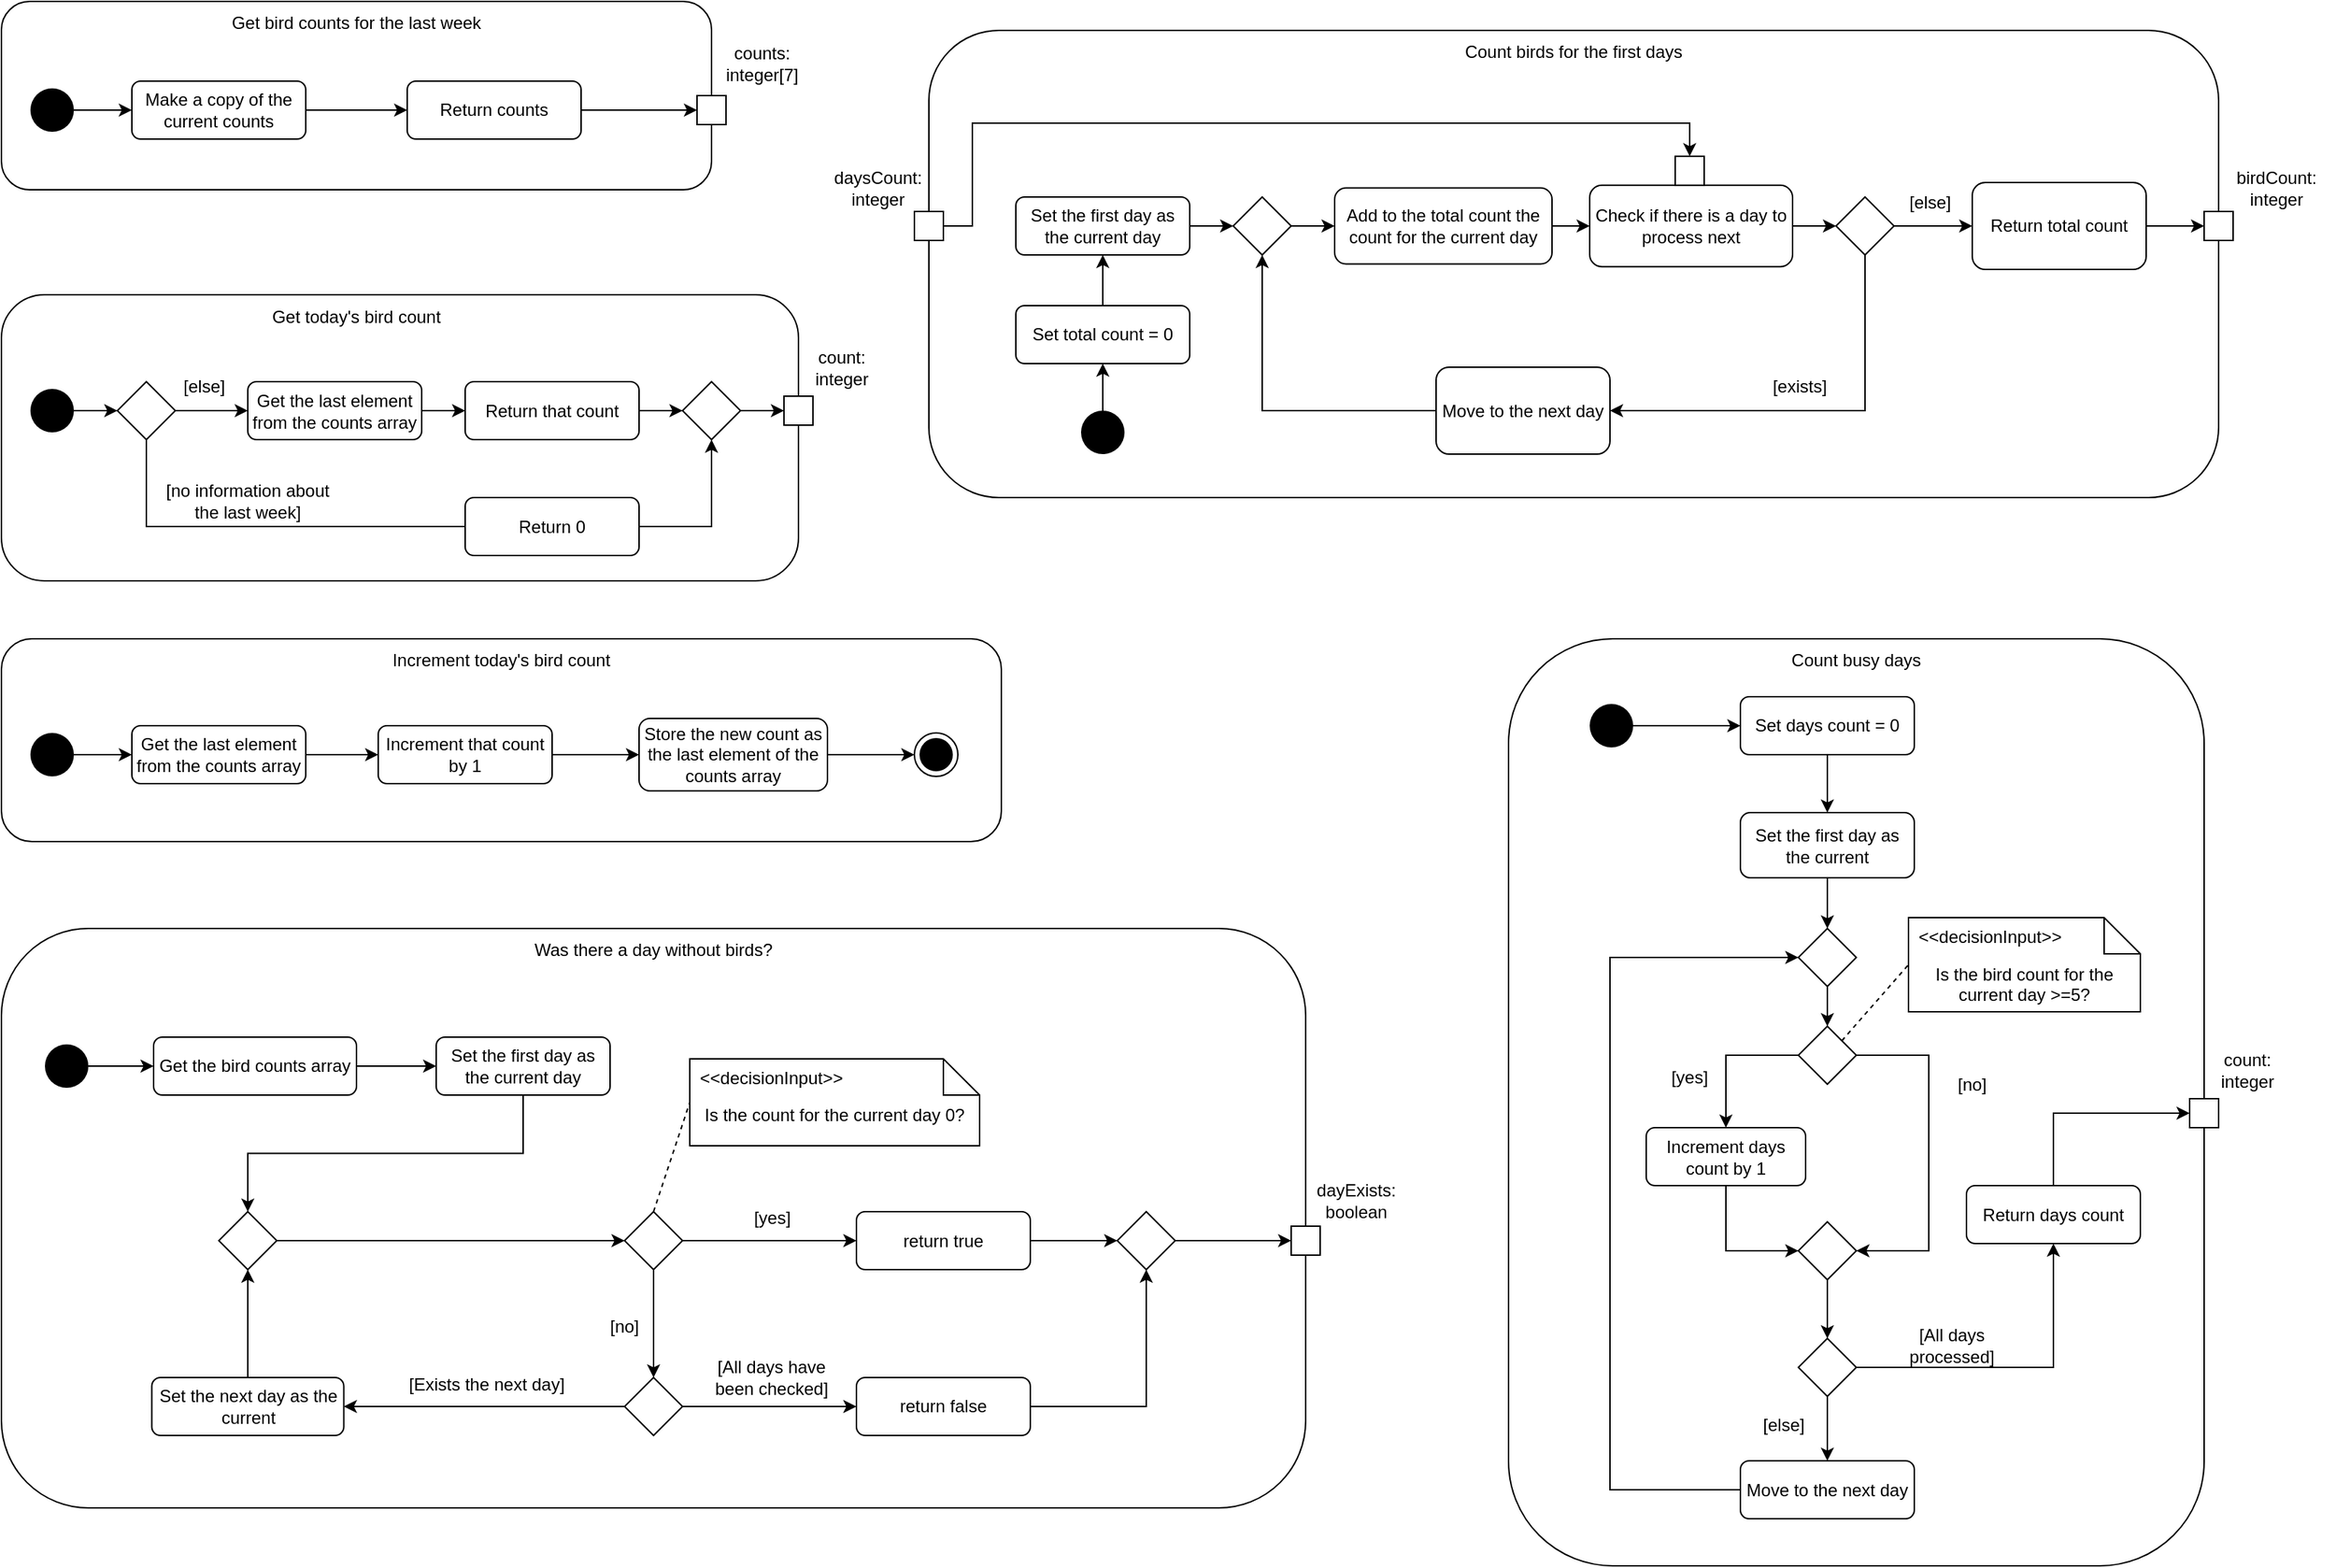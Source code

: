 <mxfile version="18.0.6" type="device"><diagram id="8IYMz5GVCgHWSFKrkh68" name="Activity Diagrams"><mxGraphModel dx="1102" dy="807" grid="1" gridSize="10" guides="1" tooltips="1" connect="1" arrows="1" fold="1" page="1" pageScale="1" pageWidth="1654" pageHeight="1169" math="0" shadow="0"><root><mxCell id="0"/><mxCell id="1" parent="0"/><mxCell id="TyOBPzglEL112IrlDESC-1" value="" style="rounded=1;whiteSpace=wrap;html=1;" vertex="1" parent="1"><mxGeometry x="40" y="40" width="490" height="130" as="geometry"/></mxCell><mxCell id="TyOBPzglEL112IrlDESC-2" value="Get bird counts for the last week" style="text;html=1;strokeColor=none;fillColor=none;align=center;verticalAlign=middle;whiteSpace=wrap;rounded=0;" vertex="1" parent="1"><mxGeometry x="40" y="40" width="490" height="30" as="geometry"/></mxCell><mxCell id="TyOBPzglEL112IrlDESC-8" style="edgeStyle=orthogonalEdgeStyle;rounded=0;orthogonalLoop=1;jettySize=auto;html=1;exitX=1;exitY=0.5;exitDx=0;exitDy=0;entryX=0;entryY=0.5;entryDx=0;entryDy=0;" edge="1" parent="1" source="TyOBPzglEL112IrlDESC-4" target="TyOBPzglEL112IrlDESC-7"><mxGeometry relative="1" as="geometry"/></mxCell><mxCell id="TyOBPzglEL112IrlDESC-4" value="Make a copy of the current counts" style="rounded=1;whiteSpace=wrap;html=1;" vertex="1" parent="1"><mxGeometry x="130" y="95" width="120" height="40" as="geometry"/></mxCell><mxCell id="TyOBPzglEL112IrlDESC-6" style="edgeStyle=orthogonalEdgeStyle;rounded=0;orthogonalLoop=1;jettySize=auto;html=1;" edge="1" parent="1" source="TyOBPzglEL112IrlDESC-5" target="TyOBPzglEL112IrlDESC-4"><mxGeometry relative="1" as="geometry"/></mxCell><mxCell id="TyOBPzglEL112IrlDESC-5" value="" style="ellipse;fillColor=#000000;strokeColor=none;" vertex="1" parent="1"><mxGeometry x="60" y="100" width="30" height="30" as="geometry"/></mxCell><mxCell id="TyOBPzglEL112IrlDESC-10" style="edgeStyle=orthogonalEdgeStyle;rounded=0;orthogonalLoop=1;jettySize=auto;html=1;exitX=1;exitY=0.5;exitDx=0;exitDy=0;entryX=0;entryY=0.5;entryDx=0;entryDy=0;" edge="1" parent="1" source="TyOBPzglEL112IrlDESC-7" target="TyOBPzglEL112IrlDESC-9"><mxGeometry relative="1" as="geometry"/></mxCell><mxCell id="TyOBPzglEL112IrlDESC-7" value="Return counts" style="rounded=1;whiteSpace=wrap;html=1;" vertex="1" parent="1"><mxGeometry x="320" y="95" width="120" height="40" as="geometry"/></mxCell><mxCell id="TyOBPzglEL112IrlDESC-9" value="" style="whiteSpace=wrap;html=1;aspect=fixed;" vertex="1" parent="1"><mxGeometry x="520" y="105" width="20" height="20" as="geometry"/></mxCell><mxCell id="TyOBPzglEL112IrlDESC-11" value="counts: integer[7]" style="text;html=1;strokeColor=none;fillColor=none;align=center;verticalAlign=middle;whiteSpace=wrap;rounded=0;" vertex="1" parent="1"><mxGeometry x="530" y="60" width="70" height="45" as="geometry"/></mxCell><mxCell id="TyOBPzglEL112IrlDESC-12" value="" style="rounded=1;whiteSpace=wrap;html=1;" vertex="1" parent="1"><mxGeometry x="40" y="242.5" width="550" height="197.5" as="geometry"/></mxCell><mxCell id="TyOBPzglEL112IrlDESC-17" style="edgeStyle=orthogonalEdgeStyle;rounded=0;orthogonalLoop=1;jettySize=auto;html=1;exitX=1;exitY=0.5;exitDx=0;exitDy=0;entryX=0;entryY=0.5;entryDx=0;entryDy=0;" edge="1" parent="1" source="TyOBPzglEL112IrlDESC-13" target="TyOBPzglEL112IrlDESC-16"><mxGeometry relative="1" as="geometry"/></mxCell><mxCell id="TyOBPzglEL112IrlDESC-13" value="Get the last element from the counts array" style="rounded=1;whiteSpace=wrap;html=1;" vertex="1" parent="1"><mxGeometry x="210" y="302.5" width="120" height="40" as="geometry"/></mxCell><mxCell id="TyOBPzglEL112IrlDESC-166" style="edgeStyle=orthogonalEdgeStyle;rounded=0;orthogonalLoop=1;jettySize=auto;html=1;exitX=1;exitY=0.5;exitDx=0;exitDy=0;entryX=0;entryY=0.5;entryDx=0;entryDy=0;" edge="1" parent="1" source="TyOBPzglEL112IrlDESC-14" target="TyOBPzglEL112IrlDESC-164"><mxGeometry relative="1" as="geometry"/></mxCell><mxCell id="TyOBPzglEL112IrlDESC-14" value="" style="ellipse;fillColor=#000000;strokeColor=none;" vertex="1" parent="1"><mxGeometry x="60" y="307.5" width="30" height="30" as="geometry"/></mxCell><mxCell id="TyOBPzglEL112IrlDESC-23" style="edgeStyle=orthogonalEdgeStyle;rounded=0;orthogonalLoop=1;jettySize=auto;html=1;exitX=1;exitY=0.5;exitDx=0;exitDy=0;entryX=0;entryY=0.5;entryDx=0;entryDy=0;entryPerimeter=0;" edge="1" parent="1" source="TyOBPzglEL112IrlDESC-160" target="TyOBPzglEL112IrlDESC-21"><mxGeometry relative="1" as="geometry"><mxPoint x="520" y="322.5" as="sourcePoint"/></mxGeometry></mxCell><mxCell id="TyOBPzglEL112IrlDESC-163" style="edgeStyle=orthogonalEdgeStyle;rounded=0;orthogonalLoop=1;jettySize=auto;html=1;exitX=1;exitY=0.5;exitDx=0;exitDy=0;entryX=0;entryY=0.5;entryDx=0;entryDy=0;" edge="1" parent="1" source="TyOBPzglEL112IrlDESC-16" target="TyOBPzglEL112IrlDESC-160"><mxGeometry relative="1" as="geometry"/></mxCell><mxCell id="TyOBPzglEL112IrlDESC-16" value="Return that count" style="rounded=1;whiteSpace=wrap;html=1;" vertex="1" parent="1"><mxGeometry x="360" y="302.5" width="120" height="40" as="geometry"/></mxCell><mxCell id="TyOBPzglEL112IrlDESC-21" value="" style="whiteSpace=wrap;html=1;aspect=fixed;" vertex="1" parent="1"><mxGeometry x="580" y="312.5" width="20" height="20" as="geometry"/></mxCell><mxCell id="TyOBPzglEL112IrlDESC-22" value="count: integer" style="text;html=1;strokeColor=none;fillColor=none;align=center;verticalAlign=middle;whiteSpace=wrap;rounded=0;" vertex="1" parent="1"><mxGeometry x="590" y="272.5" width="60" height="40" as="geometry"/></mxCell><mxCell id="TyOBPzglEL112IrlDESC-24" value="Get today's bird count" style="text;html=1;strokeColor=none;fillColor=none;align=center;verticalAlign=middle;whiteSpace=wrap;rounded=0;" vertex="1" parent="1"><mxGeometry x="40" y="242.5" width="490" height="30" as="geometry"/></mxCell><mxCell id="TyOBPzglEL112IrlDESC-25" value="" style="rounded=1;whiteSpace=wrap;html=1;" vertex="1" parent="1"><mxGeometry x="40" y="480" width="690" height="140" as="geometry"/></mxCell><mxCell id="TyOBPzglEL112IrlDESC-26" value="Increment today's bird count" style="text;html=1;strokeColor=none;fillColor=none;align=center;verticalAlign=middle;whiteSpace=wrap;rounded=0;" vertex="1" parent="1"><mxGeometry x="40" y="480" width="690" height="30" as="geometry"/></mxCell><mxCell id="TyOBPzglEL112IrlDESC-33" style="edgeStyle=orthogonalEdgeStyle;rounded=0;orthogonalLoop=1;jettySize=auto;html=1;exitX=1;exitY=0.5;exitDx=0;exitDy=0;entryX=0;entryY=0.5;entryDx=0;entryDy=0;" edge="1" parent="1" source="TyOBPzglEL112IrlDESC-27" target="TyOBPzglEL112IrlDESC-28"><mxGeometry relative="1" as="geometry"/></mxCell><mxCell id="TyOBPzglEL112IrlDESC-27" value="" style="ellipse;fillColor=#000000;strokeColor=none;" vertex="1" parent="1"><mxGeometry x="60" y="545" width="30" height="30" as="geometry"/></mxCell><mxCell id="TyOBPzglEL112IrlDESC-31" style="edgeStyle=orthogonalEdgeStyle;rounded=0;orthogonalLoop=1;jettySize=auto;html=1;exitX=1;exitY=0.5;exitDx=0;exitDy=0;entryX=0;entryY=0.5;entryDx=0;entryDy=0;" edge="1" parent="1" source="TyOBPzglEL112IrlDESC-28" target="TyOBPzglEL112IrlDESC-29"><mxGeometry relative="1" as="geometry"/></mxCell><mxCell id="TyOBPzglEL112IrlDESC-28" value="Get the last element from the counts array" style="rounded=1;whiteSpace=wrap;html=1;" vertex="1" parent="1"><mxGeometry x="130" y="540" width="120" height="40" as="geometry"/></mxCell><mxCell id="TyOBPzglEL112IrlDESC-32" style="edgeStyle=orthogonalEdgeStyle;rounded=0;orthogonalLoop=1;jettySize=auto;html=1;exitX=1;exitY=0.5;exitDx=0;exitDy=0;entryX=0;entryY=0.5;entryDx=0;entryDy=0;" edge="1" parent="1" source="TyOBPzglEL112IrlDESC-29" target="TyOBPzglEL112IrlDESC-30"><mxGeometry relative="1" as="geometry"/></mxCell><mxCell id="TyOBPzglEL112IrlDESC-29" value="Increment that count by 1" style="rounded=1;whiteSpace=wrap;html=1;" vertex="1" parent="1"><mxGeometry x="300" y="540" width="120" height="40" as="geometry"/></mxCell><mxCell id="TyOBPzglEL112IrlDESC-35" style="edgeStyle=orthogonalEdgeStyle;rounded=0;orthogonalLoop=1;jettySize=auto;html=1;exitX=1;exitY=0.5;exitDx=0;exitDy=0;entryX=0;entryY=0.5;entryDx=0;entryDy=0;" edge="1" parent="1" source="TyOBPzglEL112IrlDESC-30" target="TyOBPzglEL112IrlDESC-37"><mxGeometry relative="1" as="geometry"><mxPoint x="680" y="560" as="targetPoint"/></mxGeometry></mxCell><mxCell id="TyOBPzglEL112IrlDESC-30" value="Store the new count as the last element of the counts array" style="rounded=1;whiteSpace=wrap;html=1;" vertex="1" parent="1"><mxGeometry x="480" y="535" width="130" height="50" as="geometry"/></mxCell><mxCell id="TyOBPzglEL112IrlDESC-37" value="" style="ellipse;html=1;shape=endState;fillColor=#000000;strokeColor=#000000;" vertex="1" parent="1"><mxGeometry x="670" y="545" width="30" height="30" as="geometry"/></mxCell><mxCell id="TyOBPzglEL112IrlDESC-38" value="" style="rounded=1;whiteSpace=wrap;html=1;" vertex="1" parent="1"><mxGeometry x="40" y="680" width="900" height="400" as="geometry"/></mxCell><mxCell id="TyOBPzglEL112IrlDESC-69" style="edgeStyle=orthogonalEdgeStyle;rounded=0;orthogonalLoop=1;jettySize=auto;html=1;exitX=1;exitY=0.5;exitDx=0;exitDy=0;entryX=0;entryY=0.5;entryDx=0;entryDy=0;" edge="1" parent="1" source="TyOBPzglEL112IrlDESC-39" target="TyOBPzglEL112IrlDESC-43"><mxGeometry relative="1" as="geometry"/></mxCell><mxCell id="TyOBPzglEL112IrlDESC-39" value="Get the bird counts array" style="rounded=1;whiteSpace=wrap;html=1;" vertex="1" parent="1"><mxGeometry x="145" y="755" width="140" height="40" as="geometry"/></mxCell><mxCell id="TyOBPzglEL112IrlDESC-41" style="edgeStyle=orthogonalEdgeStyle;rounded=0;orthogonalLoop=1;jettySize=auto;html=1;exitX=1;exitY=0.5;exitDx=0;exitDy=0;entryX=0;entryY=0.5;entryDx=0;entryDy=0;" edge="1" parent="1" source="TyOBPzglEL112IrlDESC-40" target="TyOBPzglEL112IrlDESC-39"><mxGeometry relative="1" as="geometry"/></mxCell><mxCell id="TyOBPzglEL112IrlDESC-40" value="" style="ellipse;fillColor=#000000;strokeColor=none;" vertex="1" parent="1"><mxGeometry x="70" y="760" width="30" height="30" as="geometry"/></mxCell><mxCell id="TyOBPzglEL112IrlDESC-42" value="Was there a day without birds?" style="text;html=1;strokeColor=none;fillColor=none;align=center;verticalAlign=middle;whiteSpace=wrap;rounded=0;" vertex="1" parent="1"><mxGeometry x="40" y="680" width="900" height="30" as="geometry"/></mxCell><mxCell id="TyOBPzglEL112IrlDESC-60" style="edgeStyle=orthogonalEdgeStyle;rounded=0;orthogonalLoop=1;jettySize=auto;html=1;exitX=0.5;exitY=1;exitDx=0;exitDy=0;entryX=0.5;entryY=0;entryDx=0;entryDy=0;" edge="1" parent="1" source="TyOBPzglEL112IrlDESC-43" target="TyOBPzglEL112IrlDESC-57"><mxGeometry relative="1" as="geometry"/></mxCell><mxCell id="TyOBPzglEL112IrlDESC-43" value="Set the first day as the current day" style="rounded=1;whiteSpace=wrap;html=1;" vertex="1" parent="1"><mxGeometry x="340" y="755" width="120" height="40" as="geometry"/></mxCell><mxCell id="TyOBPzglEL112IrlDESC-47" style="edgeStyle=orthogonalEdgeStyle;rounded=0;orthogonalLoop=1;jettySize=auto;html=1;exitX=1;exitY=0.5;exitDx=0;exitDy=0;entryX=0;entryY=0.5;entryDx=0;entryDy=0;" edge="1" parent="1" source="TyOBPzglEL112IrlDESC-45" target="TyOBPzglEL112IrlDESC-46"><mxGeometry relative="1" as="geometry"/></mxCell><mxCell id="TyOBPzglEL112IrlDESC-54" style="edgeStyle=orthogonalEdgeStyle;rounded=0;orthogonalLoop=1;jettySize=auto;html=1;exitX=0.5;exitY=1;exitDx=0;exitDy=0;entryX=0.5;entryY=0;entryDx=0;entryDy=0;" edge="1" parent="1" source="TyOBPzglEL112IrlDESC-45" target="TyOBPzglEL112IrlDESC-63"><mxGeometry relative="1" as="geometry"/></mxCell><mxCell id="TyOBPzglEL112IrlDESC-45" value="" style="rhombus;whiteSpace=wrap;html=1;" vertex="1" parent="1"><mxGeometry x="470" y="875.5" width="40" height="40" as="geometry"/></mxCell><mxCell id="TyOBPzglEL112IrlDESC-72" style="edgeStyle=orthogonalEdgeStyle;rounded=0;orthogonalLoop=1;jettySize=auto;html=1;exitX=1;exitY=0.5;exitDx=0;exitDy=0;entryX=0;entryY=0.5;entryDx=0;entryDy=0;" edge="1" parent="1" source="TyOBPzglEL112IrlDESC-46" target="TyOBPzglEL112IrlDESC-71"><mxGeometry relative="1" as="geometry"/></mxCell><mxCell id="TyOBPzglEL112IrlDESC-46" value="return true" style="rounded=1;whiteSpace=wrap;html=1;" vertex="1" parent="1"><mxGeometry x="630" y="875.5" width="120" height="40" as="geometry"/></mxCell><mxCell id="TyOBPzglEL112IrlDESC-48" value="[yes]" style="text;html=1;strokeColor=none;fillColor=none;align=center;verticalAlign=middle;whiteSpace=wrap;rounded=0;" vertex="1" parent="1"><mxGeometry x="541.5" y="865" width="60" height="30" as="geometry"/></mxCell><mxCell id="TyOBPzglEL112IrlDESC-49" value="Is the count for the current day 0?" style="shape=note2;boundedLbl=1;whiteSpace=wrap;html=1;size=25;verticalAlign=top;align=center;" vertex="1" parent="1"><mxGeometry x="515" y="770" width="200" height="60" as="geometry"/></mxCell><mxCell id="TyOBPzglEL112IrlDESC-50" value="&lt;&lt;decisionInput&gt;&gt;" style="resizeWidth=1;part=1;strokeColor=none;fillColor=none;align=left;spacingLeft=5;" vertex="1" parent="TyOBPzglEL112IrlDESC-49"><mxGeometry width="200" height="25" relative="1" as="geometry"/></mxCell><mxCell id="TyOBPzglEL112IrlDESC-58" style="edgeStyle=orthogonalEdgeStyle;rounded=0;orthogonalLoop=1;jettySize=auto;html=1;exitX=0.5;exitY=0;exitDx=0;exitDy=0;entryX=0.5;entryY=1;entryDx=0;entryDy=0;" edge="1" parent="1" source="TyOBPzglEL112IrlDESC-53" target="TyOBPzglEL112IrlDESC-57"><mxGeometry relative="1" as="geometry"/></mxCell><mxCell id="TyOBPzglEL112IrlDESC-53" value="Set the next day as the current" style="rounded=1;whiteSpace=wrap;html=1;" vertex="1" parent="1"><mxGeometry x="143.75" y="990" width="132.5" height="40" as="geometry"/></mxCell><mxCell id="TyOBPzglEL112IrlDESC-55" value="[no]" style="text;html=1;strokeColor=none;fillColor=none;align=center;verticalAlign=middle;whiteSpace=wrap;rounded=0;" vertex="1" parent="1"><mxGeometry x="440" y="940" width="60" height="30" as="geometry"/></mxCell><mxCell id="TyOBPzglEL112IrlDESC-59" style="edgeStyle=orthogonalEdgeStyle;rounded=0;orthogonalLoop=1;jettySize=auto;html=1;exitX=1;exitY=0.5;exitDx=0;exitDy=0;entryX=0;entryY=0.5;entryDx=0;entryDy=0;" edge="1" parent="1" source="TyOBPzglEL112IrlDESC-57" target="TyOBPzglEL112IrlDESC-45"><mxGeometry relative="1" as="geometry"/></mxCell><mxCell id="TyOBPzglEL112IrlDESC-57" value="" style="rhombus;whiteSpace=wrap;html=1;" vertex="1" parent="1"><mxGeometry x="190" y="875.5" width="40" height="40" as="geometry"/></mxCell><mxCell id="TyOBPzglEL112IrlDESC-62" value="" style="endArrow=none;dashed=1;html=1;rounded=0;entryX=0;entryY=0.5;entryDx=0;entryDy=0;entryPerimeter=0;exitX=0.5;exitY=0;exitDx=0;exitDy=0;" edge="1" parent="1" source="TyOBPzglEL112IrlDESC-45" target="TyOBPzglEL112IrlDESC-49"><mxGeometry width="50" height="50" relative="1" as="geometry"><mxPoint x="550" y="980" as="sourcePoint"/><mxPoint x="600" y="930" as="targetPoint"/></mxGeometry></mxCell><mxCell id="TyOBPzglEL112IrlDESC-64" style="edgeStyle=orthogonalEdgeStyle;rounded=0;orthogonalLoop=1;jettySize=auto;html=1;exitX=0;exitY=0.5;exitDx=0;exitDy=0;" edge="1" parent="1" source="TyOBPzglEL112IrlDESC-63" target="TyOBPzglEL112IrlDESC-53"><mxGeometry relative="1" as="geometry"/></mxCell><mxCell id="TyOBPzglEL112IrlDESC-66" style="edgeStyle=orthogonalEdgeStyle;rounded=0;orthogonalLoop=1;jettySize=auto;html=1;exitX=1;exitY=0.5;exitDx=0;exitDy=0;entryX=0;entryY=0.5;entryDx=0;entryDy=0;" edge="1" parent="1" source="TyOBPzglEL112IrlDESC-63" target="TyOBPzglEL112IrlDESC-65"><mxGeometry relative="1" as="geometry"/></mxCell><mxCell id="TyOBPzglEL112IrlDESC-63" value="" style="rhombus;whiteSpace=wrap;html=1;" vertex="1" parent="1"><mxGeometry x="470" y="990" width="40" height="40" as="geometry"/></mxCell><mxCell id="TyOBPzglEL112IrlDESC-73" style="edgeStyle=orthogonalEdgeStyle;rounded=0;orthogonalLoop=1;jettySize=auto;html=1;exitX=1;exitY=0.5;exitDx=0;exitDy=0;entryX=0.5;entryY=1;entryDx=0;entryDy=0;" edge="1" parent="1" source="TyOBPzglEL112IrlDESC-65" target="TyOBPzglEL112IrlDESC-71"><mxGeometry relative="1" as="geometry"/></mxCell><mxCell id="TyOBPzglEL112IrlDESC-65" value="return false" style="rounded=1;whiteSpace=wrap;html=1;" vertex="1" parent="1"><mxGeometry x="630" y="990" width="120" height="40" as="geometry"/></mxCell><mxCell id="TyOBPzglEL112IrlDESC-67" value="[Exists the next day]" style="text;html=1;strokeColor=none;fillColor=none;align=center;verticalAlign=middle;whiteSpace=wrap;rounded=0;" vertex="1" parent="1"><mxGeometry x="310" y="980" width="130" height="30" as="geometry"/></mxCell><mxCell id="TyOBPzglEL112IrlDESC-68" value="[All days have been checked]" style="text;html=1;strokeColor=none;fillColor=none;align=center;verticalAlign=middle;whiteSpace=wrap;rounded=0;" vertex="1" parent="1"><mxGeometry x="520" y="970" width="103" height="40" as="geometry"/></mxCell><mxCell id="TyOBPzglEL112IrlDESC-75" style="edgeStyle=orthogonalEdgeStyle;rounded=0;orthogonalLoop=1;jettySize=auto;html=1;exitX=1;exitY=0.5;exitDx=0;exitDy=0;entryX=0;entryY=0.5;entryDx=0;entryDy=0;" edge="1" parent="1" source="TyOBPzglEL112IrlDESC-71" target="TyOBPzglEL112IrlDESC-74"><mxGeometry relative="1" as="geometry"/></mxCell><mxCell id="TyOBPzglEL112IrlDESC-71" value="" style="rhombus;whiteSpace=wrap;html=1;" vertex="1" parent="1"><mxGeometry x="810" y="875.5" width="40" height="40" as="geometry"/></mxCell><mxCell id="TyOBPzglEL112IrlDESC-74" value="" style="whiteSpace=wrap;html=1;aspect=fixed;" vertex="1" parent="1"><mxGeometry x="930" y="885.5" width="20" height="20" as="geometry"/></mxCell><mxCell id="TyOBPzglEL112IrlDESC-76" value="dayExists: boolean" style="text;html=1;strokeColor=none;fillColor=none;align=center;verticalAlign=middle;whiteSpace=wrap;rounded=0;" vertex="1" parent="1"><mxGeometry x="940" y="850" width="70" height="35.5" as="geometry"/></mxCell><mxCell id="TyOBPzglEL112IrlDESC-77" value="" style="rounded=1;whiteSpace=wrap;html=1;" vertex="1" parent="1"><mxGeometry x="680" y="60" width="890" height="322.5" as="geometry"/></mxCell><mxCell id="TyOBPzglEL112IrlDESC-78" value="Count birds for the first days" style="text;html=1;strokeColor=none;fillColor=none;align=center;verticalAlign=middle;whiteSpace=wrap;rounded=0;" vertex="1" parent="1"><mxGeometry x="680" y="60" width="890" height="30" as="geometry"/></mxCell><mxCell id="TyOBPzglEL112IrlDESC-153" style="edgeStyle=orthogonalEdgeStyle;rounded=0;orthogonalLoop=1;jettySize=auto;html=1;exitX=0.5;exitY=0;exitDx=0;exitDy=0;entryX=0.5;entryY=1;entryDx=0;entryDy=0;" edge="1" parent="1" source="TyOBPzglEL112IrlDESC-79" target="TyOBPzglEL112IrlDESC-151"><mxGeometry relative="1" as="geometry"/></mxCell><mxCell id="TyOBPzglEL112IrlDESC-79" value="Set total count = 0" style="rounded=1;whiteSpace=wrap;html=1;" vertex="1" parent="1"><mxGeometry x="740" y="250" width="120" height="40" as="geometry"/></mxCell><mxCell id="TyOBPzglEL112IrlDESC-86" style="edgeStyle=orthogonalEdgeStyle;rounded=0;orthogonalLoop=1;jettySize=auto;html=1;exitX=1;exitY=0.5;exitDx=0;exitDy=0;entryX=0;entryY=0.5;entryDx=0;entryDy=0;" edge="1" parent="1" source="TyOBPzglEL112IrlDESC-80" target="TyOBPzglEL112IrlDESC-84"><mxGeometry relative="1" as="geometry"><mxPoint x="1250" y="282.5" as="targetPoint"/></mxGeometry></mxCell><mxCell id="TyOBPzglEL112IrlDESC-89" style="edgeStyle=orthogonalEdgeStyle;rounded=0;orthogonalLoop=1;jettySize=auto;html=1;exitX=0.5;exitY=1;exitDx=0;exitDy=0;entryX=1;entryY=0.5;entryDx=0;entryDy=0;" edge="1" parent="1" source="TyOBPzglEL112IrlDESC-80" target="TyOBPzglEL112IrlDESC-82"><mxGeometry relative="1" as="geometry"/></mxCell><mxCell id="TyOBPzglEL112IrlDESC-80" value="" style="rhombus;whiteSpace=wrap;html=1;" vertex="1" parent="1"><mxGeometry x="1306" y="175" width="40" height="40" as="geometry"/></mxCell><mxCell id="TyOBPzglEL112IrlDESC-144" style="edgeStyle=orthogonalEdgeStyle;rounded=0;orthogonalLoop=1;jettySize=auto;html=1;exitX=1;exitY=0.5;exitDx=0;exitDy=0;entryX=0;entryY=0.5;entryDx=0;entryDy=0;" edge="1" parent="1" source="TyOBPzglEL112IrlDESC-81" target="TyOBPzglEL112IrlDESC-142"><mxGeometry relative="1" as="geometry"/></mxCell><mxCell id="TyOBPzglEL112IrlDESC-81" value="Add to the total count the count for the current day" style="rounded=1;whiteSpace=wrap;html=1;" vertex="1" parent="1"><mxGeometry x="960" y="168.75" width="150" height="52.5" as="geometry"/></mxCell><mxCell id="TyOBPzglEL112IrlDESC-91" style="edgeStyle=orthogonalEdgeStyle;rounded=0;orthogonalLoop=1;jettySize=auto;html=1;exitX=0;exitY=0.5;exitDx=0;exitDy=0;entryX=0.5;entryY=1;entryDx=0;entryDy=0;" edge="1" parent="1" source="TyOBPzglEL112IrlDESC-82" target="TyOBPzglEL112IrlDESC-83"><mxGeometry relative="1" as="geometry"/></mxCell><mxCell id="TyOBPzglEL112IrlDESC-82" value="Move to the next day" style="rounded=1;whiteSpace=wrap;html=1;" vertex="1" parent="1"><mxGeometry x="1030" y="292.5" width="120" height="60" as="geometry"/></mxCell><mxCell id="TyOBPzglEL112IrlDESC-94" style="edgeStyle=orthogonalEdgeStyle;rounded=0;orthogonalLoop=1;jettySize=auto;html=1;exitX=1;exitY=0.5;exitDx=0;exitDy=0;entryX=0;entryY=0.5;entryDx=0;entryDy=0;" edge="1" parent="1" source="TyOBPzglEL112IrlDESC-83" target="TyOBPzglEL112IrlDESC-81"><mxGeometry relative="1" as="geometry"/></mxCell><mxCell id="TyOBPzglEL112IrlDESC-83" value="" style="rhombus;whiteSpace=wrap;html=1;" vertex="1" parent="1"><mxGeometry x="890" y="175" width="40" height="40" as="geometry"/></mxCell><mxCell id="TyOBPzglEL112IrlDESC-100" style="edgeStyle=orthogonalEdgeStyle;rounded=0;orthogonalLoop=1;jettySize=auto;html=1;exitX=1;exitY=0.5;exitDx=0;exitDy=0;entryX=0;entryY=0.5;entryDx=0;entryDy=0;" edge="1" parent="1" source="TyOBPzglEL112IrlDESC-84" target="TyOBPzglEL112IrlDESC-99"><mxGeometry relative="1" as="geometry"/></mxCell><mxCell id="TyOBPzglEL112IrlDESC-84" value="Return total count" style="rounded=1;whiteSpace=wrap;html=1;" vertex="1" parent="1"><mxGeometry x="1400" y="165" width="120" height="60" as="geometry"/></mxCell><mxCell id="TyOBPzglEL112IrlDESC-87" value="[else]" style="text;html=1;strokeColor=none;fillColor=none;align=center;verticalAlign=middle;whiteSpace=wrap;rounded=0;" vertex="1" parent="1"><mxGeometry x="1346" y="165" width="50" height="27.5" as="geometry"/></mxCell><mxCell id="TyOBPzglEL112IrlDESC-96" value="[exists]" style="text;html=1;strokeColor=none;fillColor=none;align=center;verticalAlign=middle;whiteSpace=wrap;rounded=0;" vertex="1" parent="1"><mxGeometry x="1236" y="290" width="90" height="32.5" as="geometry"/></mxCell><mxCell id="TyOBPzglEL112IrlDESC-146" style="edgeStyle=orthogonalEdgeStyle;rounded=0;orthogonalLoop=1;jettySize=auto;html=1;exitX=1;exitY=0.5;exitDx=0;exitDy=0;entryX=0.5;entryY=0;entryDx=0;entryDy=0;" edge="1" parent="1" source="TyOBPzglEL112IrlDESC-97" target="TyOBPzglEL112IrlDESC-147"><mxGeometry relative="1" as="geometry"><Array as="points"><mxPoint x="710" y="195"/><mxPoint x="710" y="124"/><mxPoint x="1205" y="124"/></Array></mxGeometry></mxCell><mxCell id="TyOBPzglEL112IrlDESC-97" value="" style="whiteSpace=wrap;html=1;aspect=fixed;" vertex="1" parent="1"><mxGeometry x="670" y="185" width="20" height="20" as="geometry"/></mxCell><mxCell id="TyOBPzglEL112IrlDESC-99" value="" style="whiteSpace=wrap;html=1;aspect=fixed;" vertex="1" parent="1"><mxGeometry x="1560" y="185" width="20" height="20" as="geometry"/></mxCell><mxCell id="TyOBPzglEL112IrlDESC-101" value="birdCount: integer" style="text;html=1;strokeColor=none;fillColor=none;align=center;verticalAlign=middle;whiteSpace=wrap;rounded=0;" vertex="1" parent="1"><mxGeometry x="1570" y="152.5" width="80" height="32.5" as="geometry"/></mxCell><mxCell id="TyOBPzglEL112IrlDESC-102" value="daysCount: integer" style="text;html=1;strokeColor=none;fillColor=none;align=center;verticalAlign=middle;whiteSpace=wrap;rounded=0;" vertex="1" parent="1"><mxGeometry x="610" y="152.5" width="70" height="32.5" as="geometry"/></mxCell><mxCell id="TyOBPzglEL112IrlDESC-104" value="" style="rounded=1;whiteSpace=wrap;html=1;" vertex="1" parent="1"><mxGeometry x="1080" y="480" width="480" height="640" as="geometry"/></mxCell><mxCell id="TyOBPzglEL112IrlDESC-105" value="Count busy days" style="text;html=1;strokeColor=none;fillColor=none;align=center;verticalAlign=middle;whiteSpace=wrap;rounded=0;" vertex="1" parent="1"><mxGeometry x="1080" y="480" width="480" height="30" as="geometry"/></mxCell><mxCell id="TyOBPzglEL112IrlDESC-108" style="edgeStyle=orthogonalEdgeStyle;rounded=0;orthogonalLoop=1;jettySize=auto;html=1;exitX=1;exitY=0.5;exitDx=0;exitDy=0;" edge="1" parent="1" source="TyOBPzglEL112IrlDESC-106" target="TyOBPzglEL112IrlDESC-107"><mxGeometry relative="1" as="geometry"/></mxCell><mxCell id="TyOBPzglEL112IrlDESC-106" value="" style="ellipse;fillColor=#000000;strokeColor=none;" vertex="1" parent="1"><mxGeometry x="1136" y="525" width="30" height="30" as="geometry"/></mxCell><mxCell id="TyOBPzglEL112IrlDESC-149" style="edgeStyle=orthogonalEdgeStyle;rounded=0;orthogonalLoop=1;jettySize=auto;html=1;exitX=0.5;exitY=1;exitDx=0;exitDy=0;entryX=0.5;entryY=0;entryDx=0;entryDy=0;" edge="1" parent="1" source="TyOBPzglEL112IrlDESC-107" target="TyOBPzglEL112IrlDESC-148"><mxGeometry relative="1" as="geometry"/></mxCell><mxCell id="TyOBPzglEL112IrlDESC-107" value="Set days count = 0" style="rounded=1;whiteSpace=wrap;html=1;" vertex="1" parent="1"><mxGeometry x="1240" y="520" width="120" height="40" as="geometry"/></mxCell><mxCell id="TyOBPzglEL112IrlDESC-113" style="edgeStyle=orthogonalEdgeStyle;rounded=0;orthogonalLoop=1;jettySize=auto;html=1;exitX=0.5;exitY=1;exitDx=0;exitDy=0;entryX=0;entryY=0.5;entryDx=0;entryDy=0;" edge="1" parent="1" source="TyOBPzglEL112IrlDESC-109" target="TyOBPzglEL112IrlDESC-112"><mxGeometry relative="1" as="geometry"/></mxCell><mxCell id="TyOBPzglEL112IrlDESC-109" value="Increment days count by 1" style="rounded=1;whiteSpace=wrap;html=1;" vertex="1" parent="1"><mxGeometry x="1175" y="817.5" width="110" height="40" as="geometry"/></mxCell><mxCell id="TyOBPzglEL112IrlDESC-111" style="edgeStyle=orthogonalEdgeStyle;rounded=0;orthogonalLoop=1;jettySize=auto;html=1;exitX=0;exitY=0.5;exitDx=0;exitDy=0;entryX=0.5;entryY=0;entryDx=0;entryDy=0;" edge="1" parent="1" source="TyOBPzglEL112IrlDESC-110" target="TyOBPzglEL112IrlDESC-109"><mxGeometry relative="1" as="geometry"/></mxCell><mxCell id="TyOBPzglEL112IrlDESC-114" style="edgeStyle=orthogonalEdgeStyle;rounded=0;orthogonalLoop=1;jettySize=auto;html=1;exitX=1;exitY=0.5;exitDx=0;exitDy=0;entryX=1;entryY=0.5;entryDx=0;entryDy=0;" edge="1" parent="1" source="TyOBPzglEL112IrlDESC-110" target="TyOBPzglEL112IrlDESC-112"><mxGeometry relative="1" as="geometry"><Array as="points"><mxPoint x="1370" y="767.5"/><mxPoint x="1370" y="902.5"/></Array></mxGeometry></mxCell><mxCell id="TyOBPzglEL112IrlDESC-110" value="" style="rhombus;whiteSpace=wrap;html=1;" vertex="1" parent="1"><mxGeometry x="1280" y="747.5" width="40" height="40" as="geometry"/></mxCell><mxCell id="TyOBPzglEL112IrlDESC-116" style="edgeStyle=orthogonalEdgeStyle;rounded=0;orthogonalLoop=1;jettySize=auto;html=1;exitX=0.5;exitY=1;exitDx=0;exitDy=0;entryX=0.5;entryY=0;entryDx=0;entryDy=0;" edge="1" parent="1" source="TyOBPzglEL112IrlDESC-112" target="TyOBPzglEL112IrlDESC-115"><mxGeometry relative="1" as="geometry"/></mxCell><mxCell id="TyOBPzglEL112IrlDESC-112" value="" style="rhombus;whiteSpace=wrap;html=1;" vertex="1" parent="1"><mxGeometry x="1280" y="882.5" width="40" height="40" as="geometry"/></mxCell><mxCell id="TyOBPzglEL112IrlDESC-118" style="edgeStyle=orthogonalEdgeStyle;rounded=0;orthogonalLoop=1;jettySize=auto;html=1;exitX=1;exitY=0.5;exitDx=0;exitDy=0;entryX=0.5;entryY=1;entryDx=0;entryDy=0;" edge="1" parent="1" source="TyOBPzglEL112IrlDESC-115" target="TyOBPzglEL112IrlDESC-117"><mxGeometry relative="1" as="geometry"/></mxCell><mxCell id="TyOBPzglEL112IrlDESC-122" style="edgeStyle=orthogonalEdgeStyle;rounded=0;orthogonalLoop=1;jettySize=auto;html=1;exitX=0.5;exitY=1;exitDx=0;exitDy=0;entryX=0.5;entryY=0;entryDx=0;entryDy=0;" edge="1" parent="1" source="TyOBPzglEL112IrlDESC-115" target="TyOBPzglEL112IrlDESC-120"><mxGeometry relative="1" as="geometry"/></mxCell><mxCell id="TyOBPzglEL112IrlDESC-115" value="" style="rhombus;whiteSpace=wrap;html=1;" vertex="1" parent="1"><mxGeometry x="1280" y="963" width="40" height="40" as="geometry"/></mxCell><mxCell id="TyOBPzglEL112IrlDESC-138" style="edgeStyle=orthogonalEdgeStyle;rounded=0;orthogonalLoop=1;jettySize=auto;html=1;exitX=0.5;exitY=0;exitDx=0;exitDy=0;entryX=0;entryY=0.5;entryDx=0;entryDy=0;" edge="1" parent="1" source="TyOBPzglEL112IrlDESC-117" target="TyOBPzglEL112IrlDESC-136"><mxGeometry relative="1" as="geometry"/></mxCell><mxCell id="TyOBPzglEL112IrlDESC-117" value="Return days count" style="rounded=1;whiteSpace=wrap;html=1;" vertex="1" parent="1"><mxGeometry x="1396" y="857.5" width="120" height="40" as="geometry"/></mxCell><mxCell id="TyOBPzglEL112IrlDESC-119" value="[All days processed]" style="text;html=1;strokeColor=none;fillColor=none;align=center;verticalAlign=middle;whiteSpace=wrap;rounded=0;" vertex="1" parent="1"><mxGeometry x="1356" y="952.5" width="60" height="30" as="geometry"/></mxCell><mxCell id="TyOBPzglEL112IrlDESC-128" style="edgeStyle=orthogonalEdgeStyle;rounded=0;orthogonalLoop=1;jettySize=auto;html=1;exitX=0;exitY=0.5;exitDx=0;exitDy=0;entryX=0;entryY=0.5;entryDx=0;entryDy=0;" edge="1" parent="1" source="TyOBPzglEL112IrlDESC-120" target="TyOBPzglEL112IrlDESC-125"><mxGeometry relative="1" as="geometry"><Array as="points"><mxPoint x="1150" y="1068"/><mxPoint x="1150" y="700"/></Array></mxGeometry></mxCell><mxCell id="TyOBPzglEL112IrlDESC-120" value="Move to the next day" style="rounded=1;whiteSpace=wrap;html=1;" vertex="1" parent="1"><mxGeometry x="1240" y="1047.5" width="120" height="40" as="geometry"/></mxCell><mxCell id="TyOBPzglEL112IrlDESC-123" value="[else]" style="text;html=1;strokeColor=none;fillColor=none;align=center;verticalAlign=middle;whiteSpace=wrap;rounded=0;" vertex="1" parent="1"><mxGeometry x="1240" y="1007.5" width="60" height="30" as="geometry"/></mxCell><mxCell id="TyOBPzglEL112IrlDESC-126" style="edgeStyle=orthogonalEdgeStyle;rounded=0;orthogonalLoop=1;jettySize=auto;html=1;exitX=0.5;exitY=1;exitDx=0;exitDy=0;entryX=0.5;entryY=0;entryDx=0;entryDy=0;" edge="1" parent="1" source="TyOBPzglEL112IrlDESC-125" target="TyOBPzglEL112IrlDESC-110"><mxGeometry relative="1" as="geometry"/></mxCell><mxCell id="TyOBPzglEL112IrlDESC-125" value="" style="rhombus;whiteSpace=wrap;html=1;" vertex="1" parent="1"><mxGeometry x="1280" y="680" width="40" height="40" as="geometry"/></mxCell><mxCell id="TyOBPzglEL112IrlDESC-129" value="Is the bird count for the current day &amp;gt;=5?" style="shape=note2;boundedLbl=1;whiteSpace=wrap;html=1;size=25;verticalAlign=top;align=center;" vertex="1" parent="1"><mxGeometry x="1356" y="672.5" width="160" height="65" as="geometry"/></mxCell><mxCell id="TyOBPzglEL112IrlDESC-130" value="&lt;&lt;decisionInput&gt;&gt;" style="resizeWidth=1;part=1;strokeColor=none;fillColor=none;align=left;spacingLeft=5;" vertex="1" parent="TyOBPzglEL112IrlDESC-129"><mxGeometry width="160" height="25" relative="1" as="geometry"/></mxCell><mxCell id="TyOBPzglEL112IrlDESC-133" value="" style="endArrow=none;dashed=1;html=1;rounded=0;entryX=0;entryY=0.5;entryDx=0;entryDy=0;exitX=1;exitY=0;exitDx=0;exitDy=0;entryPerimeter=0;" edge="1" parent="1" source="TyOBPzglEL112IrlDESC-110" target="TyOBPzglEL112IrlDESC-129"><mxGeometry width="50" height="50" relative="1" as="geometry"><mxPoint x="1200" y="977.5" as="sourcePoint"/><mxPoint x="1250" y="927.5" as="targetPoint"/></mxGeometry></mxCell><mxCell id="TyOBPzglEL112IrlDESC-134" value="[yes]" style="text;html=1;strokeColor=none;fillColor=none;align=center;verticalAlign=middle;whiteSpace=wrap;rounded=0;" vertex="1" parent="1"><mxGeometry x="1175" y="767.5" width="60" height="30" as="geometry"/></mxCell><mxCell id="TyOBPzglEL112IrlDESC-135" value="[no]" style="text;html=1;strokeColor=none;fillColor=none;align=center;verticalAlign=middle;whiteSpace=wrap;rounded=0;" vertex="1" parent="1"><mxGeometry x="1370" y="772.5" width="60" height="30" as="geometry"/></mxCell><mxCell id="TyOBPzglEL112IrlDESC-136" value="" style="whiteSpace=wrap;html=1;aspect=fixed;" vertex="1" parent="1"><mxGeometry x="1550" y="797.5" width="20" height="20" as="geometry"/></mxCell><mxCell id="TyOBPzglEL112IrlDESC-139" value="count: integer" style="text;html=1;strokeColor=none;fillColor=none;align=center;verticalAlign=middle;whiteSpace=wrap;rounded=0;" vertex="1" parent="1"><mxGeometry x="1560" y="757.5" width="60" height="40" as="geometry"/></mxCell><mxCell id="TyOBPzglEL112IrlDESC-141" style="edgeStyle=orthogonalEdgeStyle;rounded=0;orthogonalLoop=1;jettySize=auto;html=1;exitX=0.5;exitY=0;exitDx=0;exitDy=0;entryX=0.5;entryY=1;entryDx=0;entryDy=0;" edge="1" parent="1" source="TyOBPzglEL112IrlDESC-140" target="TyOBPzglEL112IrlDESC-79"><mxGeometry relative="1" as="geometry"/></mxCell><mxCell id="TyOBPzglEL112IrlDESC-140" value="" style="ellipse;fillColor=#000000;strokeColor=none;" vertex="1" parent="1"><mxGeometry x="785" y="322.5" width="30" height="30" as="geometry"/></mxCell><mxCell id="TyOBPzglEL112IrlDESC-143" style="edgeStyle=orthogonalEdgeStyle;rounded=0;orthogonalLoop=1;jettySize=auto;html=1;exitX=1;exitY=0.5;exitDx=0;exitDy=0;entryX=0;entryY=0.5;entryDx=0;entryDy=0;" edge="1" parent="1" source="TyOBPzglEL112IrlDESC-142" target="TyOBPzglEL112IrlDESC-80"><mxGeometry relative="1" as="geometry"/></mxCell><mxCell id="TyOBPzglEL112IrlDESC-142" value="Check if there is a day to process next" style="rounded=1;whiteSpace=wrap;html=1;" vertex="1" parent="1"><mxGeometry x="1136" y="166.88" width="140" height="56.25" as="geometry"/></mxCell><mxCell id="TyOBPzglEL112IrlDESC-147" value="" style="whiteSpace=wrap;html=1;aspect=fixed;" vertex="1" parent="1"><mxGeometry x="1195" y="146.88" width="20" height="20" as="geometry"/></mxCell><mxCell id="TyOBPzglEL112IrlDESC-150" style="edgeStyle=orthogonalEdgeStyle;rounded=0;orthogonalLoop=1;jettySize=auto;html=1;exitX=0.5;exitY=1;exitDx=0;exitDy=0;entryX=0.5;entryY=0;entryDx=0;entryDy=0;" edge="1" parent="1" source="TyOBPzglEL112IrlDESC-148" target="TyOBPzglEL112IrlDESC-125"><mxGeometry relative="1" as="geometry"/></mxCell><mxCell id="TyOBPzglEL112IrlDESC-148" value="Set the first day as the current" style="rounded=1;whiteSpace=wrap;html=1;" vertex="1" parent="1"><mxGeometry x="1240" y="600" width="120" height="45" as="geometry"/></mxCell><mxCell id="TyOBPzglEL112IrlDESC-152" style="edgeStyle=orthogonalEdgeStyle;rounded=0;orthogonalLoop=1;jettySize=auto;html=1;exitX=1;exitY=0.5;exitDx=0;exitDy=0;" edge="1" parent="1" source="TyOBPzglEL112IrlDESC-151" target="TyOBPzglEL112IrlDESC-83"><mxGeometry relative="1" as="geometry"/></mxCell><mxCell id="TyOBPzglEL112IrlDESC-151" value="Set the first day as the current day" style="rounded=1;whiteSpace=wrap;html=1;" vertex="1" parent="1"><mxGeometry x="740" y="175" width="120" height="40" as="geometry"/></mxCell><mxCell id="TyOBPzglEL112IrlDESC-160" value="" style="rhombus;whiteSpace=wrap;html=1;" vertex="1" parent="1"><mxGeometry x="510" y="302.5" width="40" height="40" as="geometry"/></mxCell><mxCell id="TyOBPzglEL112IrlDESC-165" style="edgeStyle=orthogonalEdgeStyle;rounded=0;orthogonalLoop=1;jettySize=auto;html=1;exitX=1;exitY=0.5;exitDx=0;exitDy=0;entryX=0;entryY=0.5;entryDx=0;entryDy=0;" edge="1" parent="1" source="TyOBPzglEL112IrlDESC-164" target="TyOBPzglEL112IrlDESC-13"><mxGeometry relative="1" as="geometry"/></mxCell><mxCell id="TyOBPzglEL112IrlDESC-164" value="" style="rhombus;whiteSpace=wrap;html=1;" vertex="1" parent="1"><mxGeometry x="120" y="302.5" width="40" height="40" as="geometry"/></mxCell><mxCell id="TyOBPzglEL112IrlDESC-168" value="[no information about the last week]" style="text;html=1;strokeColor=none;fillColor=none;align=center;verticalAlign=middle;whiteSpace=wrap;rounded=0;" vertex="1" parent="1"><mxGeometry x="150" y="370" width="120" height="30" as="geometry"/></mxCell><mxCell id="TyOBPzglEL112IrlDESC-169" value="" style="edgeStyle=orthogonalEdgeStyle;rounded=0;orthogonalLoop=1;jettySize=auto;html=1;exitX=0.5;exitY=1;exitDx=0;exitDy=0;entryX=0;entryY=0.5;entryDx=0;entryDy=0;endArrow=none;" edge="1" parent="1" source="TyOBPzglEL112IrlDESC-164" target="TyOBPzglEL112IrlDESC-170"><mxGeometry relative="1" as="geometry"><mxPoint x="140" y="342.5" as="sourcePoint"/><mxPoint x="510" y="342.5" as="targetPoint"/><Array as="points"/></mxGeometry></mxCell><mxCell id="TyOBPzglEL112IrlDESC-171" style="edgeStyle=orthogonalEdgeStyle;rounded=0;orthogonalLoop=1;jettySize=auto;html=1;exitX=1;exitY=0.5;exitDx=0;exitDy=0;entryX=0.5;entryY=1;entryDx=0;entryDy=0;" edge="1" parent="1" source="TyOBPzglEL112IrlDESC-170" target="TyOBPzglEL112IrlDESC-160"><mxGeometry relative="1" as="geometry"/></mxCell><mxCell id="TyOBPzglEL112IrlDESC-170" value="Return 0" style="rounded=1;whiteSpace=wrap;html=1;" vertex="1" parent="1"><mxGeometry x="360" y="382.5" width="120" height="40" as="geometry"/></mxCell><mxCell id="TyOBPzglEL112IrlDESC-172" value="[else]" style="text;html=1;strokeColor=none;fillColor=none;align=center;verticalAlign=middle;whiteSpace=wrap;rounded=0;" vertex="1" parent="1"><mxGeometry x="150" y="291.25" width="60" height="30" as="geometry"/></mxCell></root></mxGraphModel></diagram></mxfile>